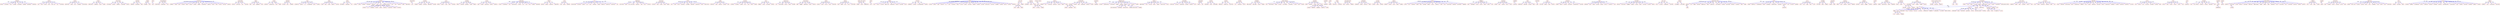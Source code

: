 strict digraph  {
	kashyapa	 [color=red,
		fontname=courier,
		shape=box];
	decree	 [color=red,
		fontname=courier,
		shape=box];
	kashyapa -> decree	 [color=blue,
		xlabel=0.04];
	retrospect	 [color=red,
		fontname=courier,
		shape=box];
	kashyapa -> retrospect	 [color=blue,
		xlabel=0.04];
	hari	 [color=red,
		fontname=courier,
		shape=box];
	kashyapa -> hari	 [color=blue,
		xlabel=0.04];
	yielded	 [color=red,
		fontname=courier,
		shape=box];
	kashyapa -> yielded	 [color=blue,
		xlabel=0.04];
	providence	 [color=red,
		fontname=courier,
		shape=box];
	kashyapa -> providence	 [color=blue,
		xlabel=0.04];
	ashamed	 [color=red,
		fontname=courier,
		shape=box];
	kashyapa -> ashamed	 [color=blue,
		xlabel=0.21];
	apologies	 [color=red,
		fontname=courier,
		shape=box];
	kashyapa -> apologies	 [color=blue,
		xlabel=0.04];
	accepting	 [color=red,
		fontname=courier,
		shape=box];
	kashyapa -> accepting	 [color=blue,
		xlabel=0.02];
	unborn	 [color=red,
		fontname=courier,
		shape=box];
	rays	 [color=red,
		fontname=courier,
		shape=box];
	unborn -> rays	 [color=blue,
		xlabel=0.18];
	show	 [color=red,
		fontname=courier,
		shape=box];
	unborn -> show	 [color=blue,
		xlabel=0.17];
	nature	 [color=red,
		fontname=courier,
		shape=box];
	unborn -> nature	 [color=blue,
		xlabel=0.22];
	moon	 [color=red,
		fontname=courier,
		shape=box];
	unborn -> moon	 [color=blue,
		xlabel=0.19];
	"moon rays"	 [color=red,
		fontname=courier,
		shape=box];
	unborn -> "moon rays"	 [color=blue,
		xlabel=0.15];
	yet	 [color=red,
		fontname=courier,
		shape=box];
	unborn -> yet	 [color=blue,
		xlabel=0.17];
	eclipsing	 [color=red,
		fontname=courier,
		shape=box];
	unborn -> eclipsing	 [color=blue,
		xlabel=0.16];
	liquor	 [color=red,
		fontname=courier,
		shape=box];
	quantities	 [color=red,
		fontname=courier,
		shape=box];
	liquor -> quantities	 [color=blue,
		xlabel=0.03];
	large	 [color=red,
		fontname=courier,
		shape=box];
	liquor -> large	 [color=blue,
		xlabel=0.02];
	also	 [color=red,
		fontname=courier,
		shape=box];
	liquor -> also	 [color=blue,
		xlabel=0.02];
	indulged	 [color=red,
		fontname=courier,
		shape=box];
	liquor -> indulged	 [color=blue,
		xlabel=0.17];
	intoxicating	 [color=red,
		fontname=courier,
		shape=box];
	liquor -> intoxicating	 [color=blue,
		xlabel=0.02];
	vishnu	 [color=red,
		fontname=courier,
		shape=box];
	subservient	 [color=red,
		fontname=courier,
		shape=box];
	vishnu -> subservient	 [color=blue,
		xlabel=0.03];
	lokapalas	 [color=red,
		fontname=courier,
		shape=box];
	vishnu -> lokapalas	 [color=blue,
		xlabel=0.04];
	shiva	 [color=red,
		fontname=courier,
		shape=box];
	vishnu -> shiva	 [color=blue,
		xlabel=0.04];
	except	 [color=red,
		fontname=courier,
		shape=box];
	vishnu -> except	 [color=blue,
		xlabel=0.2];
	"divine boar"	 [color=red,
		fontname=courier,
		shape=box];
	intriguing	 [color=red,
		fontname=courier,
		shape=box];
	"divine boar" -> intriguing	 [color=blue,
		xlabel=0.03];
	prowess	 [color=red,
		fontname=courier,
		shape=box];
	"divine boar" -> prowess	 [color=blue,
		xlabel=0.01];
	suddenly	 [color=red,
		fontname=courier,
		shape=box];
	"divine boar" -> suddenly	 [color=blue,
		xlabel=0.2];
	challenge	 [color=red,
		fontname=courier,
		shape=box];
	"divine boar" -> challenge	 [color=blue,
		xlabel=0.23];
	finally	 [color=red,
		fontname=courier,
		shape=box];
	"divine boar" -> finally	 [color=blue,
		xlabel=0.03];
	enthused	 [color=red,
		fontname=courier,
		shape=box];
	numbered	 [color=red,
		fontname=courier,
		shape=box];
	enthused -> numbered	 [color=blue,
		xlabel=0.01];
	confidence	 [color=red,
		fontname=courier,
		shape=box];
	enthused -> confidence	 [color=blue,
		xlabel=0.02];
	days	 [color=red,
		fontname=courier,
		shape=box];
	enthused -> days	 [color=blue,
		xlabel=0.11];
	brahma	 [color=red,
		fontname=courier,
		shape=box];
	dilemma	 [color=red,
		fontname=courier,
		shape=box];
	brahma -> dilemma	 [color=blue,
		xlabel=0.01];
	find	 [color=red,
		fontname=courier,
		shape=box];
	brahma -> find	 [color=blue,
		xlabel=0.07];
	help	 [color=red,
		fontname=courier,
		shape=box];
	get	 [color=red,
		fontname=courier,
		shape=box];
	help -> get	 [color=blue,
		xlabel=0.1];
	hiranyakashipu	 [color=red,
		fontname=courier,
		shape=box];
	aspirations	 [color=red,
		fontname=courier,
		shape=box];
	hiranyakashipu -> aspirations	 [color=blue,
		xlabel=0.22];
	enumerated	 [color=red,
		fontname=courier,
		shape=box];
	hiranyakashipu -> enumerated	 [color=blue,
		xlabel=0.04];
	list	 [color=red,
		fontname=courier,
		shape=box];
	hiranyakashipu -> list	 [color=blue,
		xlabel=0.03];
	austerity	 [color=red,
		fontname=courier,
		shape=box];
	remedial	 [color=red,
		fontname=courier,
		shape=box];
	austerity -> remedial	 [color=blue,
		xlabel=0.33];
	tough	 [color=red,
		fontname=courier,
		shape=box];
	austerity -> tough	 [color=blue,
		xlabel=0.14];
	plea	 [color=red,
		fontname=courier,
		shape=box];
	austerity -> plea	 [color=blue,
		xlabel=0.22];
	offered	 [color=red,
		fontname=courier,
		shape=box];
	austerity -> offered	 [color=blue,
		xlabel=0.14];
	award	 [color=red,
		fontname=courier,
		shape=box];
	austerity -> award	 [color=blue,
		xlabel=0.2];
	choice	 [color=red,
		fontname=courier,
		shape=box];
	austerity -> choice	 [color=blue,
		xlabel=0.34];
	creates	 [color=red,
		fontname=courier,
		shape=box];
	austerity -> creates	 [color=blue,
		xlabel=0.23];
	needed	 [color=red,
		fontname=courier,
		shape=box];
	austerity -> needed	 [color=blue,
		xlabel=0.33];
	countenance	 [color=red,
		fontname=courier,
		shape=box];
	austerity -> countenance	 [color=blue,
		xlabel=0.21];
	urgently	 [color=red,
		fontname=courier,
		shape=box];
	austerity -> urgently	 [color=blue,
		xlabel=0.31];
	havoc	 [color=red,
		fontname=courier,
		shape=box];
	austerity -> havoc	 [color=blue,
		xlabel=0.24];
	boon	 [color=red,
		fontname=courier,
		shape=box];
	austerity -> boon	 [color=blue,
		xlabel=0.35];
	action	 [color=red,
		fontname=courier,
		shape=box];
	austerity -> action	 [color=blue,
		xlabel=0.34];
	smiling	 [color=red,
		fontname=courier,
		shape=box];
	austerity -> smiling	 [color=blue,
		xlabel=0.21];
	response	 [color=red,
		fontname=courier,
		shape=box];
	austerity -> response	 [color=blue,
		xlabel=0.21];
	unwarranted	 [color=red,
		fontname=courier,
		shape=box];
	anxious	 [color=red,
		fontname=courier,
		shape=box];
	unwarranted -> anxious	 [color=blue,
		xlabel=0.02];
	suffering	 [color=red,
		fontname=courier,
		shape=box];
	unwarranted -> suffering	 [color=blue,
		xlabel=0.02];
	saw	 [color=red,
		fontname=courier,
		shape=box];
	unwarranted -> saw	 [color=blue,
		xlabel=0.14];
	rescuing	 [color=red,
		fontname=courier,
		shape=box];
	unwarranted -> rescuing	 [color=blue,
		xlabel=0.02];
	anger	 [color=red,
		fontname=courier,
		shape=box];
	feet	 [color=red,
		fontname=courier,
		shape=box];
	anger -> feet	 [color=blue,
		xlabel=0.17];
	come	 [color=red,
		fontname=courier,
		shape=box];
	anger -> come	 [color=blue,
		xlabel=0.01];
	appeased	 [color=red,
		fontname=courier,
		shape=box];
	anger -> appeased	 [color=blue,
		xlabel=0.03];
	lotus	 [color=red,
		fontname=courier,
		shape=box];
	anger -> lotus	 [color=blue,
		xlabel=0.02];
	sunset	 [color=red,
		fontname=courier,
		shape=box];
	patience	 [color=red,
		fontname=courier,
		shape=box];
	sunset -> patience	 [color=blue,
		xlabel=0.02];
	inauspicious	 [color=red,
		fontname=courier,
		shape=box];
	sunset -> inauspicious	 [color=blue,
		xlabel=0.02];
	hold	 [color=red,
		fontname=courier,
		shape=box];
	sunset -> hold	 [color=blue,
		xlabel=0.13];
	asked	 [color=red,
		fontname=courier,
		shape=box];
	sunset -> asked	 [color=blue,
		xlabel=0.01];
	obsessed	 [color=red,
		fontname=courier,
		shape=box];
	arising	 [color=red,
		fontname=courier,
		shape=box];
	obsessed -> arising	 [color=blue,
		xlabel=0.01];
	ever	 [color=red,
		fontname=courier,
		shape=box];
	obsessed -> ever	 [color=blue,
		xlabel=0.01];
	thoughts	 [color=red,
		fontname=courier,
		shape=box];
	obsessed -> thoughts	 [color=blue,
		xlabel=0.11];
	sway	 [color=red,
		fontname=courier,
		shape=box];
	prosperity	 [color=red,
		fontname=courier,
		shape=box];
	sway -> prosperity	 [color=blue,
		xlabel=0.02];
	gotten	 [color=red,
		fontname=courier,
		shape=box];
	sway -> gotten	 [color=blue,
		xlabel=0.02];
	ill	 [color=red,
		fontname=courier,
		shape=box];
	sway -> ill	 [color=blue,
		xlabel=0.02];
	disregarded	 [color=red,
		fontname=courier,
		shape=box];
	sway -> disregarded	 [color=blue,
		xlabel=0.03];
	years	 [color=red,
		fontname=courier,
		shape=box];
	sway -> years	 [color=blue,
		xlabel=0.14];
	ordains	 [color=red,
		fontname=courier,
		shape=box];
	sway -> ordains	 [color=blue,
		xlabel=0.02];
	deep	 [color=red,
		fontname=courier,
		shape=box];
	lived	 [color=red,
		fontname=courier,
		shape=box];
	deep -> lived	 [color=blue,
		xlabel=0.02];
	many	 [color=red,
		fontname=courier,
		shape=box];
	deep -> many	 [color=blue,
		xlabel=0.01];
	ocean	 [color=red,
		fontname=courier,
		shape=box];
	deep -> ocean	 [color=blue,
		xlabel=0.14];
	aquatic	 [color=red,
		fontname=courier,
		shape=box];
	deep -> aquatic	 [color=blue,
		xlabel=0.01];
	scaring	 [color=red,
		fontname=courier,
		shape=box];
	deep -> scaring	 [color=blue,
		xlabel=0.01];
	deity	 [color=red,
		fontname=courier,
		shape=box];
	disrespect	 [color=red,
		fontname=courier,
		shape=box];
	deity -> disrespect	 [color=blue,
		xlabel=0.18];
	indulging	 [color=red,
		fontname=courier,
		shape=box];
	deity -> indulging	 [color=blue,
		xlabel=0.16];
	act	 [color=red,
		fontname=courier,
		shape=box];
	deity -> act	 [color=blue,
		xlabel=0.22];
	animals	 [color=red,
		fontname=courier,
		shape=box];
	outdoor	 [color=red,
		fontname=courier,
		shape=box];
	animals -> outdoor	 [color=blue,
		xlabel=0.04];
	indoor	 [color=red,
		fontname=courier,
		shape=box];
	animals -> indoor	 [color=blue,
		xlabel=0.04];
	animate	 [color=red,
		fontname=courier,
		shape=box];
	animals -> animate	 [color=blue,
		xlabel=0.04];
	inanimate	 [color=red,
		fontname=courier,
		shape=box];
	animals -> inanimate	 [color=blue,
		xlabel=0.01];
	reptiles	 [color=red,
		fontname=courier,
		shape=box];
	animals -> reptiles	 [color=blue,
		xlabel=0.04];
	men	 [color=red,
		fontname=courier,
		shape=box];
	animals -> men	 [color=blue,
		xlabel=0.04];
	let	 [color=red,
		fontname=courier,
		shape=box];
	animals -> let	 [color=blue,
		xlabel=0.05];
	"inanimate objects"	 [color=red,
		fontname=courier,
		shape=box];
	animals -> "inanimate objects"	 [color=blue,
		xlabel=0.03];
	day	 [color=red,
		fontname=courier,
		shape=box];
	animals -> day	 [color=blue,
		xlabel=0.03];
	die	 [color=red,
		fontname=courier,
		shape=box];
	animals -> die	 [color=blue,
		xlabel=0.21];
	objects	 [color=red,
		fontname=courier,
		shape=box];
	animals -> objects	 [color=blue,
		xlabel=0.04];
	night	 [color=red,
		fontname=courier,
		shape=box];
	animals -> night	 [color=blue,
		xlabel=0.04];
	deplorable	 [color=red,
		fontname=courier,
		shape=box];
	animals -> deplorable	 [color=blue,
		xlabel=0.01];
	certain	 [color=red,
		fontname=courier,
		shape=box];
	let -> certain	 [color=blue,
		xlabel=0.03];
	go	 [color=red,
		fontname=courier,
		shape=box];
	let -> go	 [color=blue,
		xlabel=0.01];
	treatment	 [color=red,
		fontname=courier,
		shape=box];
	let -> treatment	 [color=blue,
		xlabel=0.03];
	punish	 [color=red,
		fontname=courier,
		shape=box];
	let -> punish	 [color=blue,
		xlabel=0.04];
	cannot	 [color=red,
		fontname=courier,
		shape=box];
	let -> cannot	 [color=blue,
		xlabel=0.04];
	severely	 [color=red,
		fontname=courier,
		shape=box];
	let -> severely	 [color=blue,
		xlabel=0.03];
	reciprocal	 [color=red,
		fontname=courier,
		shape=box];
	let -> reciprocal	 [color=blue,
		xlabel=0.02];
	amount	 [color=red,
		fontname=courier,
		shape=box];
	let -> amount	 [color=blue,
		xlabel=0.03];
	servants	 [color=red,
		fontname=courier,
		shape=box];
	let -> servants	 [color=blue,
		xlabel=0.02];
	"sham battle"	 [color=red,
		fontname=courier,
		shape=box];
	put	 [color=red,
		fontname=courier,
		shape=box];
	"sham battle" -> put	 [color=blue,
		xlabel=0.22];
	constant	 [color=red,
		fontname=courier,
		shape=box];
	longing	 [color=red,
		fontname=courier,
		shape=box];
	constant -> longing	 [color=blue,
		xlabel=0.02];
	glimpse	 [color=red,
		fontname=courier,
		shape=box];
	constant -> glimpse	 [color=blue,
		xlabel=0.03];
	thinking	 [color=red,
		fontname=courier,
		shape=box];
	constant -> thinking	 [color=blue,
		xlabel=0.02];
	dedicated	 [color=red,
		fontname=courier,
		shape=box];
	constant -> dedicated	 [color=blue,
		xlabel=0.16];
	aroused	 [color=red,
		fontname=courier,
		shape=box];
	constant -> aroused	 [color=blue,
		xlabel=0.03];
	grow	 [color=red,
		fontname=courier,
		shape=box];
	embryo	 [color=red,
		fontname=courier,
		shape=box];
	grow -> embryo	 [color=blue,
		xlabel=0.14];
	within	 [color=red,
		fontname=courier,
		shape=box];
	grow -> within	 [color=blue,
		xlabel=0.02];
	long	 [color=red,
		fontname=courier,
		shape=box];
	grow -> long	 [color=blue,
		xlabel=0.02];
	held	 [color=red,
		fontname=courier,
		shape=box];
	grow -> held	 [color=blue,
		xlabel=0.02];
	allowing	 [color=red,
		fontname=courier,
		shape=box];
	grow -> allowing	 [color=blue,
		xlabel=0.02];
	prahlada	 [color=red,
		fontname=courier,
		shape=box];
	family	 [color=red,
		fontname=courier,
		shape=box];
	prahlada -> family	 [color=blue,
		xlabel=0.25];
	consoled	 [color=red,
		fontname=courier,
		shape=box];
	prahlada -> consoled	 [color=blue,
		xlabel=0.05];
	grandson	 [color=red,
		fontname=courier,
		shape=box];
	prahlada -> grandson	 [color=blue,
		xlabel=0.05];
	light	 [color=red,
		fontname=courier,
		shape=box];
	prahlada -> light	 [color=blue,
		xlabel=0.08];
	beacon	 [color=red,
		fontname=courier,
		shape=box];
	prahlada -> beacon	 [color=blue,
		xlabel=0.05];
	vijaya	 [color=red,
		fontname=courier,
		shape=box];
	jaya	 [color=red,
		fontname=courier,
		shape=box];
	vijaya -> jaya	 [color=blue,
		xlabel=0.21];
	inside	 [color=red,
		fontname=courier,
		shape=box];
	vijaya -> inside	 [color=blue,
		xlabel=0.25];
	suspicious	 [color=red,
		fontname=courier,
		shape=box];
	vijaya -> suspicious	 [color=blue,
		xlabel=0.35];
	permit	 [color=red,
		fontname=courier,
		shape=box];
	vijaya -> permit	 [color=blue,
		xlabel=0.25];
	identity	 [color=red,
		fontname=courier,
		shape=box];
	vijaya -> identity	 [color=blue,
		xlabel=0.22];
	understand	 [color=red,
		fontname=courier,
		shape=box];
	driven	 [color=red,
		fontname=courier,
		shape=box];
	understand -> driven	 [color=blue,
		xlabel=0.09];
	unrighteous	 [color=red,
		fontname=courier,
		shape=box];
	understand -> unrighteous	 [color=blue,
		xlabel=0.04];
	may	 [color=red,
		fontname=courier,
		shape=box];
	understand -> may	 [color=blue,
		xlabel=0.04];
	implications	 [color=red,
		fontname=courier,
		shape=box];
	understand -> implications	 [color=blue,
		xlabel=0.09];
	shrewd	 [color=red,
		fontname=courier,
		shape=box];
	understand -> shrewd	 [color=blue,
		xlabel=0.08];
	two	 [color=red,
		fontname=courier,
		shape=box];
	understand -> two	 [color=blue,
		xlabel=0.04];
	lust	 [color=red,
		fontname=courier,
		shape=box];
	understand -> lust	 [color=blue,
		xlabel=0.04];
	born	 [color=red,
		fontname=courier,
		shape=box];
	understand -> born	 [color=blue,
		xlabel=0.09];
	enough	 [color=red,
		fontname=courier,
		shape=box];
	understand -> enough	 [color=blue,
		xlabel=0.03];
	dominated	 [color=red,
		fontname=courier,
		shape=box];
	understand -> dominated	 [color=blue,
		xlabel=0.3];
	"'\x93you'"	 [color=red,
		fontname=courier,
		shape=box];
	passive	 [color=red,
		fontname=courier,
		shape=box];
	"'\x93you'" -> passive	 [color=blue,
		xlabel=0.16];
	making	 [color=red,
		fontname=courier,
		shape=box];
	"'\x93you'" -> making	 [color=blue,
		xlabel=0.11];
	spectator	 [color=red,
		fontname=courier,
		shape=box];
	"'\x93you'" -> spectator	 [color=blue,
		xlabel=0.16];
	impossible	 [color=red,
		fontname=courier,
		shape=box];
	"'\x93you'" -> impossible	 [color=blue,
		xlabel=0.14];
	crush	 [color=red,
		fontname=courier,
		shape=box];
	rope	 [color=red,
		fontname=courier,
		shape=box];
	crush -> rope	 [color=blue,
		xlabel=0.01];
	given	 [color=red,
		fontname=courier,
		shape=box];
	crush -> given	 [color=blue,
		xlabel=0.13];
	decided	 [color=red,
		fontname=courier,
		shape=box];
	crush -> decided	 [color=blue,
		xlabel=0.01];
	sun	 [color=red,
		fontname=courier,
		shape=box];
	concentrated	 [color=red,
		fontname=courier,
		shape=box];
	sun -> concentrated	 [color=blue,
		xlabel=0.02];
	directed	 [color=red,
		fontname=courier,
		shape=box];
	sun -> directed	 [color=blue,
		xlabel=0.02];
	raised	 [color=red,
		fontname=courier,
		shape=box];
	sun -> raised	 [color=blue,
		xlabel=0.02];
	tip	 [color=red,
		fontname=courier,
		shape=box];
	sun -> tip	 [color=blue,
		xlabel=0.02];
	arms	 [color=red,
		fontname=courier,
		shape=box];
	sun -> arms	 [color=blue,
		xlabel=0.02];
	standing	 [color=red,
		fontname=courier,
		shape=box];
	sun -> standing	 [color=blue,
		xlabel=0.02];
	single	 [color=red,
		fontname=courier,
		shape=box];
	sun -> single	 [color=blue,
		xlabel=0.03];
	ambition	 [color=red,
		fontname=courier,
		shape=box];
	sun -> ambition	 [color=blue,
		xlabel=0.02];
	objective	 [color=red,
		fontname=courier,
		shape=box];
	sun -> objective	 [color=blue,
		xlabel=0.02];
	achieving	 [color=red,
		fontname=courier,
		shape=box];
	sun -> achieving	 [color=blue,
		xlabel=0.14];
	toe	 [color=red,
		fontname=courier,
		shape=box];
	sun -> toe	 [color=blue,
		xlabel=0.03];
	happenings	 [color=red,
		fontname=courier,
		shape=box];
	activities	 [color=red,
		fontname=courier,
		shape=box];
	happenings -> activities	 [color=blue,
		xlabel=0.03];
	good	 [color=red,
		fontname=courier,
		shape=box];
	happenings -> good	 [color=blue,
		xlabel=0.01];
	"evil activities"	 [color=red,
		fontname=courier,
		shape=box];
	happenings -> "evil activities"	 [color=blue,
		xlabel=0.02];
	possibly	 [color=red,
		fontname=courier,
		shape=box];
	happenings -> possibly	 [color=blue,
		xlabel=0.03];
	bad	 [color=red,
		fontname=courier,
		shape=box];
	happenings -> bad	 [color=blue,
		xlabel=0.02];
	part	 [color=red,
		fontname=courier,
		shape=box];
	happenings -> part	 [color=blue,
		xlabel=0.03];
	restrain	 [color=red,
		fontname=courier,
		shape=box];
	happenings -> restrain	 [color=blue,
		xlabel=0.16];
	atrocities	 [color=red,
		fontname=courier,
		shape=box];
	universe	 [color=red,
		fontname=courier,
		shape=box];
	atrocities -> universe	 [color=blue,
		xlabel=0.02];
	able	 [color=red,
		fontname=courier,
		shape=box];
	atrocities -> able	 [color=blue,
		xlabel=0.02];
	brake	 [color=red,
		fontname=courier,
		shape=box];
	atrocities -> brake	 [color=blue,
		xlabel=0.02];
	alone	 [color=red,
		fontname=courier,
		shape=box];
	atrocities -> alone	 [color=blue,
		xlabel=0.02];
	apply	 [color=red,
		fontname=courier,
		shape=box];
	atrocities -> apply	 [color=blue,
		xlabel=0.15];
	rudra	 [color=red,
		fontname=courier,
		shape=box];
	eye	 [color=red,
		fontname=courier,
		shape=box];
	rudra -> eye	 [color=blue,
		xlabel=0.03];
	name	 [color=red,
		fontname=courier,
		shape=box];
	rudra -> name	 [color=blue,
		xlabel=0.02];
	third	 [color=red,
		fontname=courier,
		shape=box];
	rudra -> third	 [color=blue,
		xlabel=0.01];
	character	 [color=red,
		fontname=courier,
		shape=box];
	rudra -> character	 [color=blue,
		xlabel=0.02];
	forehead	 [color=red,
		fontname=courier,
		shape=box];
	rudra -> forehead	 [color=blue,
		xlabel=0.02];
	believed	 [color=red,
		fontname=courier,
		shape=box];
	rudra -> believed	 [color=blue,
		xlabel=0.02];
	indicative	 [color=red,
		fontname=courier,
		shape=box];
	rudra -> indicative	 [color=blue,
		xlabel=0.02];
	known	 [color=red,
		fontname=courier,
		shape=box];
	rudra -> known	 [color=blue,
		xlabel=0.18];
	destructive	 [color=red,
		fontname=courier,
		shape=box];
	rudra -> destructive	 [color=blue,
		xlabel=0.03];
	sight	 [color=red,
		fontname=courier,
		shape=box];
	celestial	 [color=red,
		fontname=courier,
		shape=box];
	sight -> celestial	 [color=blue,
		xlabel=0.03];
	hide	 [color=red,
		fontname=courier,
		shape=box];
	sight -> hide	 [color=blue,
		xlabel=0.18];
	deities	 [color=red,
		fontname=courier,
		shape=box];
	sight -> deities	 [color=blue,
		xlabel=0.03];
	rushing	 [color=red,
		fontname=courier,
		shape=box];
	sight -> rushing	 [color=blue,
		xlabel=0.03];
	sent	 [color=red,
		fontname=courier,
		shape=box];
	sight -> sent	 [color=blue,
		xlabel=0.03];
	outcaste	 [color=red,
		fontname=courier,
		shape=box];
	untimely	 [color=red,
		fontname=courier,
		shape=box];
	outcaste -> untimely	 [color=blue,
		xlabel=0.03];
	accident	 [color=red,
		fontname=courier,
		shape=box];
	outcaste -> accident	 [color=blue,
		xlabel=0.03];
	caused	 [color=red,
		fontname=courier,
		shape=box];
	outcaste -> caused	 [color=blue,
		xlabel=0.02];
	next	 [color=red,
		fontname=courier,
		shape=box];
	outcaste -> next	 [color=blue,
		xlabel=0.01];
	race	 [color=red,
		fontname=courier,
		shape=box];
	outcaste -> race	 [color=blue,
		xlabel=0.18];
	fatal	 [color=red,
		fontname=courier,
		shape=box];
	outcaste -> fatal	 [color=blue,
		xlabel=0.03];
	feared	 [color=red,
		fontname=courier,
		shape=box];
	outcaste -> feared	 [color=blue,
		xlabel=0.06];
	sati	 [color=red,
		fontname=courier,
		shape=box];
	happens	 [color=red,
		fontname=courier,
		shape=box];
	sati -> happens	 [color=blue,
		xlabel=0.03];
	sister	 [color=red,
		fontname=courier,
		shape=box];
	sati -> sister	 [color=blue,
		xlabel=0.03];
	marriage	 [color=red,
		fontname=courier,
		shape=box];
	sati -> marriage	 [color=blue,
		xlabel=0.18];
	brother	 [color=red,
		fontname=courier,
		shape=box];
	sati -> brother	 [color=blue,
		xlabel=0.02];
	superiority	 [color=red,
		fontname=courier,
		shape=box];
	par	 [color=red,
		fontname=courier,
		shape=box];
	superiority -> par	 [color=blue,
		xlabel=0.03];
	exhilarated	 [color=red,
		fontname=courier,
		shape=box];
	superiority -> exhilarated	 [color=blue,
		xlabel=0.03];
	person	 [color=red,
		fontname=courier,
		shape=box];
	superiority -> person	 [color=blue,
		xlabel=0.04];
	sense	 [color=red,
		fontname=courier,
		shape=box];
	superiority -> sense	 [color=blue,
		xlabel=0.16];
	blinded	 [color=red,
		fontname=courier,
		shape=box];
	superiority -> blinded	 [color=blue,
		xlabel=0.03];
	solicitation	 [color=red,
		fontname=courier,
		shape=box];
	made	 [color=red,
		fontname=courier,
		shape=box];
	solicitation -> made	 [color=blue,
		xlabel=0.01];
	begged	 [color=red,
		fontname=courier,
		shape=box];
	solicitation -> begged	 [color=blue,
		xlabel=0.02];
	impatience	 [color=red,
		fontname=courier,
		shape=box];
	solicitation -> impatience	 [color=blue,
		xlabel=0.02];
	bless	 [color=red,
		fontname=courier,
		shape=box];
	solicitation -> bless	 [color=blue,
		xlabel=0.14];
	obvious	 [color=red,
		fontname=courier,
		shape=box];
	solicitation -> obvious	 [color=blue,
		xlabel=0.02];
	heard	 [color=red,
		fontname=courier,
		shape=box];
	prayers	 [color=red,
		fontname=courier,
		shape=box];
	heard -> prayers	 [color=blue,
		xlabel=0.04];
	could	 [color=red,
		fontname=courier,
		shape=box];
	heard -> could	 [color=blue,
		xlabel=0.02];
	source	 [color=red,
		fontname=courier,
		shape=box];
	heard -> source	 [color=blue,
		xlabel=0.03];
	voice	 [color=red,
		fontname=courier,
		shape=box];
	heard -> voice	 [color=blue,
		xlabel=0.19];
	discerned	 [color=red,
		fontname=courier,
		shape=box];
	heard -> discerned	 [color=blue,
		xlabel=0.05];
	daitya	 [color=red,
		fontname=courier,
		shape=box];
	king	 [color=red,
		fontname=courier,
		shape=box];
	daitya -> king	 [color=blue,
		xlabel=0.01];
	named	 [color=red,
		fontname=courier,
		shape=box];
	daitya -> named	 [color=blue,
		xlabel=0.01];
	work	 [color=red,
		fontname=courier,
		shape=box];
	daitya -> work	 [color=blue,
		xlabel=0.12];
	carry	 [color=red,
		fontname=courier,
		shape=box];
	daitya -> carry	 [color=blue,
		xlabel=0.02];
	confronted	 [color=red,
		fontname=courier,
		shape=box];
	daitya -> confronted	 [color=blue,
		xlabel=0.01];
	"sheer self control"	 [color=red,
		fontname=courier,
		shape=box];
	helped	 [color=red,
		fontname=courier,
		shape=box];
	"sheer self control" -> helped	 [color=blue,
		xlabel=0.22];
	lured	 [color=red,
		fontname=courier,
		shape=box];
	"sheer self control" -> lured	 [color=blue,
		xlabel=0.03];
	temptations	 [color=red,
		fontname=courier,
		shape=box];
	"sheer self control" -> temptations	 [color=blue,
		xlabel=0.03];
	sheer	 [color=red,
		fontname=courier,
		shape=box];
	self	 [color=red,
		fontname=courier,
		shape=box];
	sheer -> self	 [color=blue,
		xlabel=0.13];
	abode	 [color=red,
		fontname=courier,
		shape=box];
	term	 [color=red,
		fontname=courier,
		shape=box];
	abode -> term	 [color=blue,
		xlabel=0.05];
	return	 [color=red,
		fontname=courier,
		shape=box];
	abode -> return	 [color=blue,
		xlabel=0.04];
	carried	 [color=red,
		fontname=courier,
		shape=box];
	abode -> carried	 [color=blue,
		xlabel=0.05];
	"demon sons"	 [color=red,
		fontname=courier,
		shape=box];
	abode -> "demon sons"	 [color=blue,
		xlabel=0.02];
	background	 [color=red,
		fontname=courier,
		shape=box];
	abode -> background	 [color=blue,
		xlabel=0.04];
	period	 [color=red,
		fontname=courier,
		shape=box];
	abode -> period	 [color=blue,
		xlabel=0.05];
	provides	 [color=red,
		fontname=courier,
		shape=box];
	abode -> provides	 [color=blue,
		xlabel=0.07];
	birth	 [color=red,
		fontname=courier,
		shape=box];
	abode -> birth	 [color=blue,
		xlabel=0.21];
	fructify	 [color=red,
		fontname=courier,
		shape=box];
	somewhere	 [color=red,
		fontname=courier,
		shape=box];
	fructify -> somewhere	 [color=blue,
		xlabel=0.15];
	uttered	 [color=red,
		fontname=courier,
		shape=box];
	fructify -> uttered	 [color=blue,
		xlabel=0.02];
	correspondingly	 [color=red,
		fontname=courier,
		shape=box];
	fructify -> correspondingly	 [color=blue,
		xlabel=0.02];
	another	 [color=red,
		fontname=courier,
		shape=box];
	fructify -> another	 [color=blue,
		xlabel=0.01];
	sages	 [color=red,
		fontname=courier,
		shape=box];
	sincere	 [color=red,
		fontname=courier,
		shape=box];
	sages -> sincere	 [color=blue,
		xlabel=0.03];
	wonder	 [color=red,
		fontname=courier,
		shape=box];
	sages -> wonder	 [color=blue,
		xlabel=0.03];
	yoga	 [color=red,
		fontname=courier,
		shape=box];
	sages -> yoga	 [color=blue,
		xlabel=0.06];
	secured	 [color=red,
		fontname=courier,
		shape=box];
	sages -> secured	 [color=blue,
		xlabel=0.04];
	six	 [color=red,
		fontname=courier,
		shape=box];
	sages -> six	 [color=blue,
		xlabel=0.03];
	had	 [color=red,
		fontname=courier,
		shape=box];
	sages -> had	 [color=blue,
		xlabel=0.07];
	followers	 [color=red,
		fontname=courier,
		shape=box];
	sages -> followers	 [color=blue,
		xlabel=0.05];
	doors	 [color=red,
		fontname=courier,
		shape=box];
	sages -> doors	 [color=blue,
		xlabel=0.05];
	struck	 [color=red,
		fontname=courier,
		shape=box];
	sages -> struck	 [color=blue,
		xlabel=0.04];
	status	 [color=red,
		fontname=courier,
		shape=box];
	sages -> status	 [color=blue,
		xlabel=0.05];
	entrance	 [color=red,
		fontname=courier,
		shape=box];
	sages -> entrance	 [color=blue,
		xlabel=0.23];
	passed	 [color=red,
		fontname=courier,
		shape=box];
	sages -> passed	 [color=blue,
		xlabel=0.04];
	refused	 [color=red,
		fontname=courier,
		shape=box];
	sages -> refused	 [color=blue,
		xlabel=0.04];
	cursing	 [color=red,
		fontname=courier,
		shape=box];
	sages -> cursing	 [color=blue,
		xlabel=0.03];
	difficulty	 [color=red,
		fontname=courier,
		shape=box];
	sages -> difficulty	 [color=blue,
		xlabel=0.04];
	lustrous	 [color=red,
		fontname=courier,
		shape=box];
	sages -> lustrous	 [color=blue,
		xlabel=0.19];
	pleaded	 [color=red,
		fontname=courier,
		shape=box];
	sages -> pleaded	 [color=blue,
		xlabel=0.03];
	coveted	 [color=red,
		fontname=courier,
		shape=box];
	sages -> coveted	 [color=blue,
		xlabel=0.04];
	guilty	 [color=red,
		fontname=courier,
		shape=box];
	sages -> guilty	 [color=blue,
		xlabel=0.03];
	without	 [color=red,
		fontname=courier,
		shape=box];
	sages -> without	 [color=blue,
		xlabel=0.03];
	devotion	 [color=red,
		fontname=courier,
		shape=box];
	sages -> devotion	 [color=blue,
		xlabel=0.03];
	"see none"	 [color=red,
		fontname=courier,
		shape=box];
	"'\x93i'"	 [color=red,
		fontname=courier,
		shape=box];
	"see none" -> "'\x93i'"	 [color=blue,
		xlabel=0.24];
	ceased	 [color=red,
		fontname=courier,
		shape=box];
	"see none" -> ceased	 [color=blue,
		xlabel=0.2];
	none	 [color=red,
		fontname=courier,
		shape=box];
	"'\x93i'" -> none	 [color=blue,
		xlabel=0.2];
	equal	 [color=red,
		fontname=courier,
		shape=box];
	"'\x93i'" -> equal	 [color=blue,
		xlabel=0.15];
	fight	 [color=red,
		fontname=courier,
		shape=box];
	"'\x93i'" -> fight	 [color=blue,
		xlabel=0.18];
	oppress	 [color=red,
		fontname=courier,
		shape=box];
	unchecked	 [color=red,
		fontname=courier,
		shape=box];
	oppress -> unchecked	 [color=blue,
		xlabel=0.02];
	would	 [color=red,
		fontname=courier,
		shape=box];
	oppress -> would	 [color=blue,
		xlabel=0.01];
	three	 [color=red,
		fontname=courier,
		shape=box];
	oppress -> three	 [color=blue,
		xlabel=0.15];
	"illusory notion"	 [color=red,
		fontname=courier,
		shape=box];
	soon	 [color=red,
		fontname=courier,
		shape=box];
	"illusory notion" -> soon	 [color=blue,
		xlabel=0.16];
	shall	 [color=red,
		fontname=courier,
		shape=box];
	soon -> shall	 [color=blue,
		xlabel=0.02];
	illusory	 [color=red,
		fontname=courier,
		shape=box];
	soon -> illusory	 [color=blue,
		xlabel=0.01];
	dispel	 [color=red,
		fontname=courier,
		shape=box];
	soon -> dispel	 [color=blue,
		xlabel=0.02];
	hearts	 [color=red,
		fontname=courier,
		shape=box];
	sending	 [color=red,
		fontname=courier,
		shape=box];
	hearts -> sending	 [color=blue,
		xlabel=0.03];
	evil	 [color=red,
		fontname=courier,
		shape=box];
	hearts -> evil	 [color=blue,
		xlabel=0.04];
	offspring	 [color=red,
		fontname=courier,
		shape=box];
	hearts -> offspring	 [color=blue,
		xlabel=0.01];
	observed	 [color=red,
		fontname=courier,
		shape=box];
	hearts -> observed	 [color=blue,
		xlabel=0.03];
	shiver	 [color=red,
		fontname=courier,
		shape=box];
	hearts -> shiver	 [color=blue,
		xlabel=0.04];
	omens	 [color=red,
		fontname=courier,
		shape=box];
	hearts -> omens	 [color=blue,
		xlabel=0.04];
	round	 [color=red,
		fontname=courier,
		shape=box];
	hearts -> round	 [color=blue,
		xlabel=0.2];
	"'brother\x92s'"	 [color=red,
		fontname=courier,
		shape=box];
	relieved	 [color=red,
		fontname=courier,
		shape=box];
	"'brother\x92s'" -> relieved	 [color=blue,
		xlabel=0.18];
	rescued	 [color=red,
		fontname=courier,
		shape=box];
	"'brother\x92s'" -> rescued	 [color=blue,
		xlabel=0.03];
	back	 [color=red,
		fontname=courier,
		shape=box];
	"'brother\x92s'" -> back	 [color=blue,
		xlabel=0.01];
	depressed	 [color=red,
		fontname=courier,
		shape=box];
	"'brother\x92s'" -> depressed	 [color=blue,
		xlabel=0.02];
	feeling	 [color=red,
		fontname=courier,
		shape=box];
	"'brother\x92s'" -> feeling	 [color=blue,
		xlabel=0.02];
	killed	 [color=red,
		fontname=courier,
		shape=box];
	"'brother\x92s'" -> killed	 [color=blue,
		xlabel=0.04];
	senses	 [color=red,
		fontname=courier,
		shape=box];
	relieved -> senses	 [color=blue,
		xlabel=0.01];
	expressed	 [color=red,
		fontname=courier,
		shape=box];
	relieved -> expressed	 [color=blue,
		xlabel=0.01];
	fell	 [color=red,
		fontname=courier,
		shape=box];
	relieved -> fell	 [color=blue,
		xlabel=0.01];
	profusely	 [color=red,
		fontname=courier,
		shape=box];
	bleeding	 [color=red,
		fontname=courier,
		shape=box];
	profusely -> bleeding	 [color=blue,
		xlabel=0.08];
	"bhagavad gita"	 [color=red,
		fontname=courier,
		shape=box];
	krishna	 [color=red,
		fontname=courier,
		shape=box];
	"bhagavad gita" -> krishna	 [color=blue,
		xlabel=0.04];
	righteousness	 [color=red,
		fontname=courier,
		shape=box];
	"bhagavad gita" -> righteousness	 [color=blue,
		xlabel=0.05];
	incarnation	 [color=red,
		fontname=courier,
		shape=box];
	"bhagavad gita" -> incarnation	 [color=blue,
		xlabel=0.05];
	danger	 [color=red,
		fontname=courier,
		shape=box];
	"bhagavad gita" -> danger	 [color=blue,
		xlabel=0.22];
	becomes	 [color=red,
		fontname=courier,
		shape=box];
	"bhagavad gita" -> becomes	 [color=blue,
		xlabel=0.03];
	people	 [color=red,
		fontname=courier,
		shape=box];
	"bhagavad gita" -> people	 [color=blue,
		xlabel=0.03];
	due	 [color=red,
		fontname=courier,
		shape=box];
	"bhagavad gita" -> due	 [color=blue,
		xlabel=0.03];
	actions	 [color=red,
		fontname=courier,
		shape=box];
	"bhagavad gita" -> actions	 [color=blue,
		xlabel=0.04];
	wicked	 [color=red,
		fontname=courier,
		shape=box];
	"bhagavad gita" -> wicked	 [color=blue,
		xlabel=0.21];
	discriminations	 [color=red,
		fontname=courier,
		shape=box];
	people -> discriminations	 [color=blue,
		xlabel=0.17];
	attending	 [color=red,
		fontname=courier,
		shape=box];
	people -> attending	 [color=blue,
		xlabel=0.13];
	distinctions	 [color=red,
		fontname=courier,
		shape=box];
	people -> distinctions	 [color=blue,
		xlabel=0.14];
	"mundane distinctions"	 [color=red,
		fontname=courier,
		shape=box];
	people -> "mundane distinctions"	 [color=blue,
		xlabel=0.1];
	mundane	 [color=red,
		fontname=courier,
		shape=box];
	people -> mundane	 [color=blue,
		xlabel=0.15];
	"'\x93your'"	 [color=red,
		fontname=courier,
		shape=box];
	appointment	 [color=red,
		fontname=courier,
		shape=box];
	"'\x93your'" -> appointment	 [color=blue,
		xlabel=0.2];
	holy	 [color=red,
		fontname=courier,
		shape=box];
	"'\x93your'" -> holy	 [color=blue,
		xlabel=0.03];
	service	 [color=red,
		fontname=courier,
		shape=box];
	"'\x93your'" -> service	 [color=blue,
		xlabel=0.02];
	basis	 [color=red,
		fontname=courier,
		shape=box];
	"'\x93your'" -> basis	 [color=blue,
		xlabel=0.03];
	region	 [color=red,
		fontname=courier,
		shape=box];
	"'\x93your'" -> region	 [color=blue,
		xlabel=0.03];
	meritorious	 [color=red,
		fontname=courier,
		shape=box];
	"'\x93your'" -> meritorious	 [color=blue,
		xlabel=0.03];
	burst	 [color=red,
		fontname=courier,
		shape=box];
	"'\x93your'" -> burst	 [color=blue,
		xlabel=0.03];
	inevitable	 [color=red,
		fontname=courier,
		shape=box];
	realizing	 [color=red,
		fontname=courier,
		shape=box];
	inevitable -> realizing	 [color=blue,
		xlabel=0.06];
	solution	 [color=red,
		fontname=courier,
		shape=box];
	inevitable -> solution	 [color=blue,
		xlabel=0.2];
	postponing	 [color=red,
		fontname=courier,
		shape=box];
	inevitable -> postponing	 [color=blue,
		xlabel=0.05];
	problem	 [color=red,
		fontname=courier,
		shape=box];
	inevitable -> problem	 [color=blue,
		xlabel=0.06];
	hundred	 [color=red,
		fontname=courier,
		shape=box];
	inevitable -> hundred	 [color=blue,
		xlabel=0.05];
	forth	 [color=red,
		fontname=courier,
		shape=box];
	inevitable -> forth	 [color=blue,
		xlabel=0.05];
	sudarshana	 [color=red,
		fontname=courier,
		shape=box];
	chakra	 [color=red,
		fontname=courier,
		shape=box];
	sudarshana -> chakra	 [color=blue,
		xlabel=0.16];
	job	 [color=red,
		fontname=courier,
		shape=box];
	sudarshana -> job	 [color=blue,
		xlabel=0.09];
	console	 [color=red,
		fontname=courier,
		shape=box];
	explained	 [color=red,
		fontname=courier,
		shape=box];
	console -> explained	 [color=blue,
		xlabel=0.02];
	order	 [color=red,
		fontname=courier,
		shape=box];
	console -> order	 [color=blue,
		xlabel=0.02];
	philosophy	 [color=red,
		fontname=courier,
		shape=box];
	console -> philosophy	 [color=blue,
		xlabel=0.16];
	exposes	 [color=red,
		fontname=courier,
		shape=box];
	behaviour	 [color=red,
		fontname=courier,
		shape=box];
	exposes -> behaviour	 [color=blue,
		xlabel=0.02];
	immaturity	 [color=red,
		fontname=courier,
		shape=box];
	exposes -> immaturity	 [color=blue,
		xlabel=0.13];
	spiritual	 [color=red,
		fontname=courier,
		shape=box];
	exposes -> spiritual	 [color=blue,
		xlabel=0.01];
	brought	 [color=red,
		fontname=courier,
		shape=box];
	far	 [color=red,
		fontname=courier,
		shape=box];
	brought -> far	 [color=blue,
		xlabel=0.08];
	tenacious	 [color=red,
		fontname=courier,
		shape=box];
	brought -> tenacious	 [color=blue,
		xlabel=0.01];
	effort	 [color=red,
		fontname=courier,
		shape=box];
	brought -> effort	 [color=blue,
		xlabel=0.01];
	shukadeva	 [color=red,
		fontname=courier,
		shape=box];
	"deep waters"	 [color=red,
		fontname=courier,
		shape=box];
	shukadeva -> "deep waters"	 [color=blue,
		xlabel=0.11];
	described	 [color=red,
		fontname=courier,
		shape=box];
	shukadeva -> described	 [color=blue,
		xlabel=0.19];
	rescue	 [color=red,
		fontname=courier,
		shape=box];
	shukadeva -> rescue	 [color=blue,
		xlabel=0.22];
	deluge	 [color=red,
		fontname=courier,
		shape=box];
	shukadeva -> deluge	 [color=blue,
		xlabel=0.19];
	"subtle meaning"	 [color=red,
		fontname=courier,
		shape=box];
	fool	 [color=red,
		fontname=courier,
		shape=box];
	"subtle meaning" -> fool	 [color=blue,
		xlabel=0.2];
	battlefield	 [color=red,
		fontname=courier,
		shape=box];
	"subtle meaning" -> battlefield	 [color=blue,
		xlabel=0.04];
	laden	 [color=red,
		fontname=courier,
		shape=box];
	"subtle meaning" -> laden	 [color=blue,
		xlabel=0.05];
	sarcasm	 [color=red,
		fontname=courier,
		shape=box];
	"subtle meaning" -> sarcasm	 [color=blue,
		xlabel=0.03];
	surrounded	 [color=red,
		fontname=courier,
		shape=box];
	"subtle meaning" -> surrounded	 [color=blue,
		xlabel=0.22];
	"'varuna\x92s'"	 [color=red,
		fontname=courier,
		shape=box];
	"subtle meaning" -> "'varuna\x92s'"	 [color=blue,
		xlabel=0.04];
	words	 [color=red,
		fontname=courier,
		shape=box];
	"subtle meaning" -> words	 [color=blue,
		xlabel=0.04];
	catch	 [color=red,
		fontname=courier,
		shape=box];
	"subtle meaning" -> catch	 [color=blue,
		xlabel=0.04];
	ground	 [color=red,
		fontname=courier,
		shape=box];
	"subtle meaning" -> ground	 [color=blue,
		xlabel=0.05];
	engulfed	 [color=red,
		fontname=courier,
		shape=box];
	delay	 [color=red,
		fontname=courier,
		shape=box];
	engulfed -> delay	 [color=blue,
		xlabel=0.02];
	disaster	 [color=red,
		fontname=courier,
		shape=box];
	engulfed -> disaster	 [color=blue,
		xlabel=0.02];
	tried	 [color=red,
		fontname=courier,
		shape=box];
	engulfed -> tried	 [color=blue,
		xlabel=0.02];
	fear	 [color=red,
		fontname=courier,
		shape=box];
	engulfed -> fear	 [color=blue,
		xlabel=0.02];
	occur	 [color=red,
		fontname=courier,
		shape=box];
	engulfed -> occur	 [color=blue,
		xlabel=0.15];
	progeny	 [color=red,
		fontname=courier,
		shape=box];
	fear -> progeny	 [color=blue,
		xlabel=0.15];
	tempered	 [color=red,
		fontname=courier,
		shape=box];
	fear -> tempered	 [color=blue,
		xlabel=0.02];
	vengeance	 [color=red,
		fontname=courier,
		shape=box];
	fear -> vengeance	 [color=blue,
		xlabel=0.03];
	mentally	 [color=red,
		fontname=courier,
		shape=box];
	fear -> mentally	 [color=blue,
		xlabel=0.02];
	shook	 [color=red,
		fontname=courier,
		shape=box];
	fear -> shook	 [color=blue,
		xlabel=0.03];
	pishacha	 [color=red,
		fontname=courier,
		shape=box];
	despised	 [color=red,
		fontname=courier,
		shape=box];
	pishacha -> despised	 [color=blue,
		xlabel=0.12];
	pride	 [color=red,
		fontname=courier,
		shape=box];
	humble	 [color=red,
		fontname=courier,
		shape=box];
	pride -> humble	 [color=blue,
		xlabel=0.11];
	shuka	 [color=red,
		fontname=courier,
		shape=box];
	discourse	 [color=red,
		fontname=courier,
		shape=box];
	shuka -> discourse	 [color=blue,
		xlabel=0.21];
	listening	 [color=red,
		fontname=courier,
		shape=box];
	shuka -> listening	 [color=blue,
		xlabel=0.02];
	"anticipate harm"	 [color=red,
		fontname=courier,
		shape=box];
	even	 [color=red,
		fontname=courier,
		shape=box];
	"anticipate harm" -> even	 [color=blue,
		xlabel=0.18];
	quarter	 [color=red,
		fontname=courier,
		shape=box];
	"anticipate harm" -> quarter	 [color=blue,
		xlabel=0.23];
	enemies	 [color=red,
		fontname=courier,
		shape=box];
	"anticipate harm" -> enemies	 [color=blue,
		xlabel=0.04];
	withdrawal	 [color=red,
		fontname=courier,
		shape=box];
	requested	 [color=red,
		fontname=courier,
		shape=box];
	withdrawal -> requested	 [color=blue,
		xlabel=0.02];
	reduce	 [color=red,
		fontname=courier,
		shape=box];
	withdrawal -> reduce	 [color=blue,
		xlabel=0.15];
	severity	 [color=red,
		fontname=courier,
		shape=box];
	withdrawal -> severity	 [color=blue,
		xlabel=0.02];
	least	 [color=red,
		fontname=courier,
		shape=box];
	withdrawal -> least	 [color=blue,
		xlabel=0.01];
	invited	 [color=red,
		fontname=courier,
		shape=box];
	trouble	 [color=red,
		fontname=courier,
		shape=box];
	invited -> trouble	 [color=blue,
		xlabel=0.19];
	canes	 [color=red,
		fontname=courier,
		shape=box];
	invited -> canes	 [color=blue,
		xlabel=0.03];
	lashing	 [color=red,
		fontname=courier,
		shape=box];
	invited -> lashing	 [color=blue,
		xlabel=0.03];
	ghosts	 [color=red,
		fontname=courier,
		shape=box];
	smeared	 [color=red,
		fontname=courier,
		shape=box];
	ghosts -> smeared	 [color=blue,
		xlabel=0.02];
	funeral	 [color=red,
		fontname=courier,
		shape=box];
	ghosts -> funeral	 [color=blue,
		xlabel=0.01];
	pyres	 [color=red,
		fontname=courier,
		shape=box];
	ghosts -> pyres	 [color=blue,
		xlabel=0.01];
	ashes	 [color=red,
		fontname=courier,
		shape=box];
	ghosts -> ashes	 [color=blue,
		xlabel=0.01];
	company	 [color=red,
		fontname=courier,
		shape=box];
	ghosts -> company	 [color=blue,
		xlabel=0.12];
	munis	 [color=red,
		fontname=courier,
		shape=box];
	suffer	 [color=red,
		fontname=courier,
		shape=box];
	munis -> suffer	 [color=blue,
		xlabel=0.05];
	felt	 [color=red,
		fontname=courier,
		shape=box];
	munis -> felt	 [color=blue,
		xlabel=0.05];
	answered	 [color=red,
		fontname=courier,
		shape=box];
	munis -> answered	 [color=blue,
		xlabel=0.01];
	fated	 [color=red,
		fontname=courier,
		shape=box];
	munis -> fated	 [color=blue,
		xlabel=0.06];
	bear	 [color=red,
		fontname=courier,
		shape=box];
	munis -> bear	 [color=blue,
		xlabel=0.05];
	awarded	 [color=red,
		fontname=courier,
		shape=box];
	munis -> awarded	 [color=blue,
		xlabel=0.05];
	behest	 [color=red,
		fontname=courier,
		shape=box];
	munis -> behest	 [color=blue,
		xlabel=0.05];
	wrong	 [color=red,
		fontname=courier,
		shape=box];
	munis -> wrong	 [color=blue,
		xlabel=0.04];
	"'\x93since'"	 [color=red,
		fontname=courier,
		shape=box];
	munis -> "'\x93since'"	 [color=blue,
		xlabel=0.05];
	hand	 [color=red,
		fontname=courier,
		shape=box];
	munis -> hand	 [color=blue,
		xlabel=0.04];
	were	 [color=red,
		fontname=courier,
		shape=box];
	munis -> were	 [color=blue,
		xlabel=0.05];
	everything	 [color=red,
		fontname=courier,
		shape=box];
	munis -> everything	 [color=blue,
		xlabel=0.05];
	prepared	 [color=red,
		fontname=courier,
		shape=box];
	munis -> prepared	 [color=blue,
		xlabel=0.05];
	punishment	 [color=red,
		fontname=courier,
		shape=box];
	munis -> punishment	 [color=blue,
		xlabel=0.23];
	happened	 [color=red,
		fontname=courier,
		shape=box];
	munis -> happened	 [color=blue,
		xlabel=0.06];
	"'\x93beget'"	 [color=red,
		fontname=courier,
		shape=box];
	manu	 [color=red,
		fontname=courier,
		shape=box];
	"'\x93beget'" -> manu	 [color=blue,
		xlabel=0.03];
	submerged	 [color=red,
		fontname=courier,
		shape=box];
	"'\x93beget'" -> submerged	 [color=blue,
		xlabel=0.18];
	future	 [color=red,
		fontname=courier,
		shape=box];
	"'\x93beget'" -> future	 [color=blue,
		xlabel=0.01];
	worthy	 [color=red,
		fontname=courier,
		shape=box];
	"'\x93beget'" -> worthy	 [color=blue,
		xlabel=0.02];
	sheet	 [color=red,
		fontname=courier,
		shape=box];
	"'\x93beget'" -> sheet	 [color=blue,
		xlabel=0.03];
	orders	 [color=red,
		fontname=courier,
		shape=box];
	"'\x93beget'" -> orders	 [color=blue,
		xlabel=0.03];
	vast	 [color=red,
		fontname=courier,
		shape=box];
	"'\x93beget'" -> vast	 [color=blue,
		xlabel=0.03];
	threshold	 [color=red,
		fontname=courier,
		shape=box];
	wished	 [color=red,
		fontname=courier,
		shape=box];
	threshold -> wished	 [color=blue,
		xlabel=0.04];
	door	 [color=red,
		fontname=courier,
		shape=box];
	threshold -> door	 [color=blue,
		xlabel=0.22];
	seventh	 [color=red,
		fontname=courier,
		shape=box];
	threshold -> seventh	 [color=blue,
		xlabel=0.04];
	entry	 [color=red,
		fontname=courier,
		shape=box];
	threshold -> entry	 [color=blue,
		xlabel=0.04];
	final	 [color=red,
		fontname=courier,
		shape=box];
	threshold -> final	 [color=blue,
		xlabel=0.03];
	commands	 [color=red,
		fontname=courier,
		shape=box];
	reverence	 [color=red,
		fontname=courier,
		shape=box];
	commands -> reverence	 [color=blue,
		xlabel=0.17];
	dusk	 [color=red,
		fontname=courier,
		shape=box];
	meditation	 [color=red,
		fontname=courier,
		shape=box];
	dusk -> meditation	 [color=blue,
		xlabel=0.03];
	absorbed	 [color=red,
		fontname=courier,
		shape=box];
	dusk -> absorbed	 [color=blue,
		xlabel=0.03];
	worship	 [color=red,
		fontname=courier,
		shape=box];
	dusk -> worship	 [color=blue,
		xlabel=0.19];
	daily	 [color=red,
		fontname=courier,
		shape=box];
	dusk -> daily	 [color=blue,
		xlabel=0.02];
	indraloka	 [color=red,
		fontname=courier,
		shape=box];
	came	 [color=red,
		fontname=courier,
		shape=box];
	indraloka -> came	 [color=blue,
		xlabel=0.1];
	went	 [color=red,
		fontname=courier,
		shape=box];
	carrying	 [color=red,
		fontname=courier,
		shape=box];
	went -> carrying	 [color=blue,
		xlabel=0.2];
	heaven	 [color=red,
		fontname=courier,
		shape=box];
	went -> heaven	 [color=blue,
		xlabel=0.14];
	mace	 [color=red,
		fontname=courier,
		shape=box];
	went -> mace	 [color=blue,
		xlabel=0.21];
	portals	 [color=red,
		fontname=courier,
		shape=box];
	went -> portals	 [color=blue,
		xlabel=0.23];
	situation	 [color=red,
		fontname=courier,
		shape=box];
	calmed	 [color=red,
		fontname=courier,
		shape=box];
	situation -> calmed	 [color=blue,
		xlabel=0.06];
	desire	 [color=red,
		fontname=courier,
		shape=box];
	situation -> desire	 [color=blue,
		xlabel=0.06];
	excused	 [color=red,
		fontname=courier,
		shape=box];
	situation -> excused	 [color=blue,
		xlabel=0.07];
	satisfied	 [color=red,
		fontname=courier,
		shape=box];
	situation -> satisfied	 [color=blue,
		xlabel=0.26];
	transgression	 [color=red,
		fontname=courier,
		shape=box];
	situation -> transgression	 [color=blue,
		xlabel=0.12];
	insisted	 [color=red,
		fontname=courier,
		shape=box];
	situation -> insisted	 [color=blue,
		xlabel=0.06];
	boar	 [color=red,
		fontname=courier,
		shape=box];
	emerging	 [color=red,
		fontname=courier,
		shape=box];
	boar -> emerging	 [color=blue,
		xlabel=0.03];
	grew	 [color=red,
		fontname=courier,
		shape=box];
	boar -> grew	 [color=blue,
		xlabel=0.06];
	thumb	 [color=red,
		fontname=courier,
		shape=box];
	boar -> thumb	 [color=blue,
		xlabel=0.04];
	noticed	 [color=red,
		fontname=courier,
		shape=box];
	boar -> noticed	 [color=blue,
		xlabel=0.06];
	musing	 [color=red,
		fontname=courier,
		shape=box];
	boar -> musing	 [color=blue,
		xlabel=0.06];
	nostril	 [color=red,
		fontname=courier,
		shape=box];
	boar -> nostril	 [color=blue,
		xlabel=0.04];
	instantly	 [color=red,
		fontname=courier,
		shape=box];
	boar -> instantly	 [color=blue,
		xlabel=0.04];
	size	 [color=red,
		fontname=courier,
		shape=box];
	boar -> size	 [color=blue,
		xlabel=0.21];
	"'shiva\x92s'"	 [color=red,
		fontname=courier,
		shape=box];
	desires	 [color=red,
		fontname=courier,
		shape=box];
	"'shiva\x92s'" -> desires	 [color=blue,
		xlabel=0.19];
	divinities	 [color=red,
		fontname=courier,
		shape=box];
	"'shiva\x92s'" -> divinities	 [color=blue,
		xlabel=0.03];
	engaged	 [color=red,
		fontname=courier,
		shape=box];
	"'shiva\x92s'" -> engaged	 [color=blue,
		xlabel=0.03];
	regions	 [color=red,
		fontname=courier,
		shape=box];
	"'shiva\x92s'" -> regions	 [color=blue,
		xlabel=0.03];
	praise	 [color=red,
		fontname=courier,
		shape=box];
	"'shiva\x92s'" -> praise	 [color=blue,
		xlabel=0.04];
	hymns	 [color=red,
		fontname=courier,
		shape=box];
	"'shiva\x92s'" -> hymns	 [color=blue,
		xlabel=0.03];
	reciting	 [color=red,
		fontname=courier,
		shape=box];
	"'shiva\x92s'" -> reciting	 [color=blue,
		xlabel=0.04];
	succumb	 [color=red,
		fontname=courier,
		shape=box];
	"'shiva\x92s'" -> succumb	 [color=blue,
		xlabel=0.03];
	advise	 [color=red,
		fontname=courier,
		shape=box];
	"'shiva\x92s'" -> advise	 [color=blue,
		xlabel=0.04];
	"twin sons"	 [color=red,
		fontname=courier,
		shape=box];
	evils	 [color=red,
		fontname=courier,
		shape=box];
	"twin sons" -> evils	 [color=blue,
		xlabel=0.02];
	virtuous	 [color=red,
		fontname=courier,
		shape=box];
	"twin sons" -> virtuous	 [color=blue,
		xlabel=0.19];
	compensate	 [color=red,
		fontname=courier,
		shape=box];
	"twin sons" -> compensate	 [color=blue,
		xlabel=0.02];
	"'diti\x92s'"	 [color=red,
		fontname=courier,
		shape=box];
	"twin sons" -> "'diti\x92s'"	 [color=blue,
		xlabel=0.03];
	conduct	 [color=red,
		fontname=courier,
		shape=box];
	outrageous	 [color=red,
		fontname=courier,
		shape=box];
	conduct -> outrageous	 [color=blue,
		xlabel=0.02];
	infuriated	 [color=red,
		fontname=courier,
		shape=box];
	conduct -> infuriated	 [color=blue,
		xlabel=0.14];
	"appropriate time"	 [color=red,
		fontname=courier,
		shape=box];
	penance	 [color=red,
		fontname=courier,
		shape=box];
	"appropriate time" -> penance	 [color=blue,
		xlabel=0.23];
	fire	 [color=red,
		fontname=courier,
		shape=box];
	"appropriate time" -> fire	 [color=blue,
		xlabel=0.01];
	began	 [color=red,
		fontname=courier,
		shape=box];
	"appropriate time" -> began	 [color=blue,
		xlabel=0.03];
	emitted	 [color=red,
		fontname=courier,
		shape=box];
	"appropriate time" -> emitted	 [color=blue,
		xlabel=0.01];
	appearance	 [color=red,
		fontname=courier,
		shape=box];
	"appropriate time" -> appearance	 [color=blue,
		xlabel=0.05];
	dead	 [color=red,
		fontname=courier,
		shape=box];
	"appropriate time" -> dead	 [color=blue,
		xlabel=0.04];
	vigorously	 [color=red,
		fontname=courier,
		shape=box];
	"appropriate time" -> vigorously	 [color=blue,
		xlabel=0.01];
	instrumental	 [color=red,
		fontname=courier,
		shape=box];
	"appropriate time" -> instrumental	 [color=blue,
		xlabel=0.19];
	promise	 [color=red,
		fontname=courier,
		shape=box];
	"appropriate time" -> promise	 [color=blue,
		xlabel=0.04];
	performed	 [color=red,
		fontname=courier,
		shape=box];
	"appropriate time" -> performed	 [color=blue,
		xlabel=0.03];
	believe	 [color=red,
		fontname=courier,
		shape=box];
	"appropriate time" -> believe	 [color=blue,
		xlabel=0.03];
	religious	 [color=red,
		fontname=courier,
		shape=box];
	"appropriate time" -> religious	 [color=blue,
		xlabel=0.01];
	make	 [color=red,
		fontname=courier,
		shape=box];
	"appropriate time" -> make	 [color=blue,
		xlabel=0.02];
	happy	 [color=red,
		fontname=courier,
		shape=box];
	"appropriate time" -> happy	 [color=blue,
		xlabel=0.04];
	head	 [color=red,
		fontname=courier,
		shape=box];
	penance -> head	 [color=blue,
		xlabel=0.01];
	gods	 [color=red,
		fontname=courier,
		shape=box];
	looked	 [color=red,
		fontname=courier,
		shape=box];
	gods -> looked	 [color=blue,
		xlabel=0.05];
	gleefully	 [color=red,
		fontname=courier,
		shape=box];
	gods -> gleefully	 [color=blue,
		xlabel=0.04];
	consequences	 [color=red,
		fontname=courier,
		shape=box];
	gods -> consequences	 [color=blue,
		xlabel=0.02];
	gloom	 [color=red,
		fontname=courier,
		shape=box];
	gods -> gloom	 [color=blue,
		xlabel=0.16];
	spreading	 [color=red,
		fontname=courier,
		shape=box];
	gods -> spreading	 [color=blue,
		xlabel=0.02];
	establishing	 [color=red,
		fontname=courier,
		shape=box];
	gods -> establishing	 [color=blue,
		xlabel=0.03];
	supremacy	 [color=red,
		fontname=courier,
		shape=box];
	gods -> supremacy	 [color=blue,
		xlabel=0.05];
	forward	 [color=red,
		fontname=courier,
		shape=box];
	gods -> forward	 [color=blue,
		xlabel=0.03];
	end	 [color=red,
		fontname=courier,
		shape=box];
	gods -> end	 [color=blue,
		xlabel=0.19];
	worried	 [color=red,
		fontname=courier,
		shape=box];
	gods -> worried	 [color=blue,
		xlabel=0.02];
	orphaned	 [color=red,
		fontname=courier,
		shape=box];
	gods -> orphaned	 [color=blue,
		xlabel=0.04];
	encounter	 [color=red,
		fontname=courier,
		shape=box];
	forward -> encounter	 [color=blue,
		xlabel=0.12];
	sorry	 [color=red,
		fontname=courier,
		shape=box];
	wife	 [color=red,
		fontname=courier,
		shape=box];
	sorry -> wife	 [color=blue,
		xlabel=0.01];
	did	 [color=red,
		fontname=courier,
		shape=box];
	sorry -> did	 [color=blue,
		xlabel=0.12];
	keep	 [color=red,
		fontname=courier,
		shape=box];
	sorry -> keep	 [color=blue,
		xlabel=0.01];
	dark	 [color=red,
		fontname=courier,
		shape=box];
	sorry -> dark	 [color=blue,
		xlabel=0.01];
	truth	 [color=red,
		fontname=courier,
		shape=box];
	sorry -> truth	 [color=blue,
		xlabel=0.01];
	throbbed	 [color=red,
		fontname=courier,
		shape=box];
	fulfilled	 [color=red,
		fontname=courier,
		shape=box];
	throbbed -> fulfilled	 [color=blue,
		xlabel=0.03];
	heart	 [color=red,
		fontname=courier,
		shape=box];
	throbbed -> heart	 [color=blue,
		xlabel=0.15];
	happily	 [color=red,
		fontname=courier,
		shape=box];
	throbbed -> happily	 [color=blue,
		xlabel=0.02];
	vaikuntha	 [color=red,
		fontname=courier,
		shape=box];
	guards	 [color=red,
		fontname=courier,
		shape=box];
	vaikuntha -> guards	 [color=blue,
		xlabel=0.02];
	gate	 [color=red,
		fontname=courier,
		shape=box];
	vaikuntha -> gate	 [color=blue,
		xlabel=0.13];
	insanity	 [color=red,
		fontname=courier,
		shape=box];
	badly	 [color=red,
		fontname=courier,
		shape=box];
	insanity -> badly	 [color=blue,
		xlabel=0.03];
	kind	 [color=red,
		fontname=courier,
		shape=box];
	insanity -> kind	 [color=blue,
		xlabel=0.19];
	towards	 [color=red,
		fontname=courier,
		shape=box];
	insanity -> towards	 [color=blue,
		xlabel=0.03];
	saints	 [color=red,
		fontname=courier,
		shape=box];
	insanity -> saints	 [color=blue,
		xlabel=0.04];
	behaved	 [color=red,
		fontname=courier,
		shape=box];
	insanity -> behaved	 [color=blue,
		xlabel=0.04];
	mandara	 [color=red,
		fontname=courier,
		shape=box];
	mountain	 [color=red,
		fontname=courier,
		shape=box];
	mandara -> mountain	 [color=blue,
		xlabel=0.18];
	severe	 [color=red,
		fontname=courier,
		shape=box];
	mandara -> severe	 [color=blue,
		xlabel=0.02];
	engage	 [color=red,
		fontname=courier,
		shape=box];
	mandara -> engage	 [color=blue,
		xlabel=0.03];
	creation	 [color=red,
		fontname=courier,
		shape=box];
	mandara -> creation	 [color=blue,
		xlabel=0.03];
	relief	 [color=red,
		fontname=courier,
		shape=box];
	expected	 [color=red,
		fontname=courier,
		shape=box];
	relief -> expected	 [color=blue,
		xlabel=0.07];
	element	 [color=red,
		fontname=courier,
		shape=box];
	highly	 [color=red,
		fontname=courier,
		shape=box];
	element -> highly	 [color=blue,
		xlabel=0.14];
	equilibrium	 [color=red,
		fontname=courier,
		shape=box];
	element -> equilibrium	 [color=blue,
		xlabel=0.18];
	upset	 [color=red,
		fontname=courier,
		shape=box];
	element -> upset	 [color=blue,
		xlabel=0.16];
	agitated	 [color=red,
		fontname=courier,
		shape=box];
	element -> agitated	 [color=blue,
		xlabel=0.14];
	unworthy	 [color=red,
		fontname=courier,
		shape=box];
	honour	 [color=red,
		fontname=courier,
		shape=box];
	unworthy -> honour	 [color=blue,
		xlabel=0.01];
	seem	 [color=red,
		fontname=courier,
		shape=box];
	unworthy -> seem	 [color=blue,
		xlabel=0.14];
	us	 [color=red,
		fontname=courier,
		shape=box];
	unworthy -> us	 [color=blue,
		xlabel=0.02];
	span	 [color=red,
		fontname=courier,
		shape=box];
	inevitably	 [color=red,
		fontname=courier,
		shape=box];
	span -> inevitably	 [color=blue,
		xlabel=0.02];
	short	 [color=red,
		fontname=courier,
		shape=box];
	span -> short	 [color=blue,
		xlabel=0.02];
	though	 [color=red,
		fontname=courier,
		shape=box];
	span -> though	 [color=blue,
		xlabel=0.17];
	redeem	 [color=red,
		fontname=courier,
		shape=box];
	span -> redeem	 [color=blue,
		xlabel=0.02];
	hatred	 [color=red,
		fontname=courier,
		shape=box];
	span -> hatred	 [color=blue,
		xlabel=0.02];
	realized	 [color=red,
		fontname=courier,
		shape=box];
	inevitably -> realized	 [color=blue,
		xlabel=0.12];
	follows	 [color=red,
		fontname=courier,
		shape=box];
	inevitably -> follows	 [color=blue,
		xlabel=0.15];
	shocked	 [color=red,
		fontname=courier,
		shape=box];
	inevitably -> shocked	 [color=blue,
		xlabel=0.15];
	"struck universal terror"	 [color=red,
		fontname=courier,
		shape=box];
	assumed	 [color=red,
		fontname=courier,
		shape=box];
	"struck universal terror" -> assumed	 [color=blue,
		xlabel=0.03];
	physique	 [color=red,
		fontname=courier,
		shape=box];
	"struck universal terror" -> physique	 [color=blue,
		xlabel=0.03];
	gigantic	 [color=red,
		fontname=courier,
		shape=box];
	"struck universal terror" -> gigantic	 [color=blue,
		xlabel=0.23];
	dived	 [color=red,
		fontname=courier,
		shape=box];
	big	 [color=red,
		fontname=courier,
		shape=box];
	dived -> big	 [color=blue,
		xlabel=0.1];
	tusk	 [color=red,
		fontname=courier,
		shape=box];
	dived -> tusk	 [color=blue,
		xlabel=0.19];
	hiranyaksha	 [color=red,
		fontname=courier,
		shape=box];
	father	 [color=red,
		fontname=courier,
		shape=box];
	hiranyaksha -> father	 [color=blue,
		xlabel=0.01];
	fond	 [color=red,
		fontname=courier,
		shape=box];
	hiranyaksha -> fond	 [color=blue,
		xlabel=0.02];
	elder	 [color=red,
		fontname=courier,
		shape=box];
	hiranyaksha -> elder	 [color=blue,
		xlabel=0.03];
	strived	 [color=red,
		fontname=courier,
		shape=box];
	hiranyaksha -> strived	 [color=blue,
		xlabel=0.03];
	please	 [color=red,
		fontname=courier,
		shape=box];
	hiranyaksha -> please	 [color=blue,
		xlabel=0.02];
	affectionate	 [color=red,
		fontname=courier,
		shape=box];
	hiranyaksha -> affectionate	 [color=blue,
		xlabel=0.02];
	hard	 [color=red,
		fontname=courier,
		shape=box];
	hiranyaksha -> hard	 [color=blue,
		xlabel=0.18];
	former	 [color=red,
		fontname=courier,
		shape=box];
	hiranyaksha -> former	 [color=blue,
		xlabel=0.01];
	considered	 [color=red,
		fontname=courier,
		shape=box];
	hiranyaksha -> considered	 [color=blue,
		xlabel=0.01];
	"affectionate brother"	 [color=red,
		fontname=courier,
		shape=box];
	hiranyaksha -> "affectionate brother"	 [color=blue,
		xlabel=0.03];
	"'\x93oh'"	 [color=red,
		fontname=courier,
		shape=box];
	please -> "'\x93oh'"	 [color=blue,
		xlabel=0.03];
	one	 [color=red,
		fontname=courier,
		shape=box];
	please -> one	 [color=blue,
		xlabel=0.01];
	grant	 [color=red,
		fontname=courier,
		shape=box];
	please -> grant	 [color=blue,
		xlabel=0.03];
	battles	 [color=red,
		fontname=courier,
		shape=box];
	please -> battles	 [color=blue,
		xlabel=0.01];
	immortality	 [color=red,
		fontname=courier,
		shape=box];
	please -> immortality	 [color=blue,
		xlabel=0.03];
	creations	 [color=red,
		fontname=courier,
		shape=box];
	please -> creations	 [color=blue,
		xlabel=0.17];
	sighted	 [color=red,
		fontname=courier,
		shape=box];
	please -> sighted	 [color=blue,
		xlabel=0.01];
	lord	 [color=red,
		fontname=courier,
		shape=box];
	please -> lord	 [color=blue,
		xlabel=0.03];
	demon	 [color=red,
		fontname=courier,
		shape=box];
	one -> demon	 [color=blue,
		xlabel=0.13];
	twin	 [color=red,
		fontname=courier,
		shape=box];
	one -> twin	 [color=blue,
		xlabel=0.01];
	approached	 [color=red,
		fontname=courier,
		shape=box];
	one -> approached	 [color=blue,
		xlabel=0.01];
	story	 [color=red,
		fontname=courier,
		shape=box];
	one -> story	 [color=blue,
		xlabel=0.01];
	brothers	 [color=red,
		fontname=courier,
		shape=box];
	one -> brothers	 [color=blue,
		xlabel=0.01];
	marichi	 [color=red,
		fontname=courier,
		shape=box];
	one -> marichi	 [color=blue,
		xlabel=0.01];
	curiosity	 [color=red,
		fontname=courier,
		shape=box];
	one -> curiosity	 [color=blue,
		xlabel=0.01];
	brahmarishi	 [color=red,
		fontname=courier,
		shape=box];
	one -> brahmarishi	 [color=blue,
		xlabel=0.01];
	daughter	 [color=red,
		fontname=courier,
		shape=box];
	one -> daughter	 [color=blue,
		xlabel=0.08];
	"'daksha\x92s'"	 [color=red,
		fontname=courier,
		shape=box];
	one -> "'daksha\x92s'"	 [color=blue,
		xlabel=0.01];
	narrated	 [color=red,
		fontname=courier,
		shape=box];
	one -> narrated	 [color=blue,
		xlabel=0.01];
	"demon brothers"	 [color=red,
		fontname=courier,
		shape=box];
	one -> "demon brothers"	 [color=blue,
		xlabel=0.04];
	undisputed	 [color=red,
		fontname=courier,
		shape=box];
	grant -> undisputed	 [color=blue,
		xlabel=0.01];
	power	 [color=red,
		fontname=courier,
		shape=box];
	grant -> power	 [color=blue,
		xlabel=0.04];
	matchless	 [color=red,
		fontname=courier,
		shape=box];
	grant -> matchless	 [color=blue,
		xlabel=0.03];
	guardians	 [color=red,
		fontname=courier,
		shape=box];
	grant -> guardians	 [color=blue,
		xlabel=0.04];
	worlds	 [color=red,
		fontname=courier,
		shape=box];
	grant -> worlds	 [color=blue,
		xlabel=0.04];
	"matchless power"	 [color=red,
		fontname=courier,
		shape=box];
	grant -> "matchless power"	 [color=blue,
		xlabel=0.04];
	lordship	 [color=red,
		fontname=courier,
		shape=box];
	grant -> lordship	 [color=blue,
		xlabel=0.03];
	waters	 [color=red,
		fontname=courier,
		shape=box];
	creations -> waters	 [color=blue,
		xlabel=0.01];
	duel	 [color=red,
		fontname=courier,
		shape=box];
	creations -> duel	 [color=blue,
		xlabel=0.01];
	arrogantly	 [color=red,
		fontname=courier,
		shape=box];
	creations -> arrogantly	 [color=blue,
		xlabel=0.01];
	varuna	 [color=red,
		fontname=courier,
		shape=box];
	creations -> varuna	 [color=blue,
		xlabel=0.01];
	son	 [color=red,
		fontname=courier,
		shape=box];
	twin -> son	 [color=blue,
		xlabel=0.03];
	satisfy	 [color=red,
		fontname=courier,
		shape=box];
	twin -> satisfy	 [color=blue,
		xlabel=0.03];
	husband	 [color=red,
		fontname=courier,
		shape=box];
	twin -> husband	 [color=blue,
		xlabel=0.04];
	"lord vishnu"	 [color=red,
		fontname=courier,
		shape=box];
	opponent	 [color=red,
		fontname=courier,
		shape=box];
	"lord vishnu" -> opponent	 [color=blue,
		xlabel=0.02];
	seems	 [color=red,
		fontname=courier,
		shape=box];
	"lord vishnu" -> seems	 [color=blue,
		xlabel=0.01];
	keen	 [color=red,
		fontname=courier,
		shape=box];
	"lord vishnu" -> keen	 [color=blue,
		xlabel=0.02];
	suitable	 [color=red,
		fontname=courier,
		shape=box];
	"lord vishnu" -> suitable	 [color=blue,
		xlabel=0.01];
	really	 [color=red,
		fontname=courier,
		shape=box];
	"lord vishnu" -> really	 [color=blue,
		xlabel=0.13];
	view	 [color=red,
		fontname=courier,
		shape=box];
	"lord vishnu" -> view	 [color=blue,
		xlabel=0.02];
	"sri hari"	 [color=red,
		fontname=courier,
		shape=box];
	wish	 [color=red,
		fontname=courier,
		shape=box];
	"sri hari" -> wish	 [color=blue,
		xlabel=0.22];
	hands	 [color=red,
		fontname=courier,
		shape=box];
	"sri hari" -> hands	 [color=blue,
		xlabel=0.03];
	therefore	 [color=red,
		fontname=courier,
		shape=box];
	"sri hari" -> therefore	 [color=blue,
		xlabel=0.05];
	despite	 [color=red,
		fontname=courier,
		shape=box];
	"sri hari" -> despite	 [color=blue,
		xlabel=0.02];
	meet	 [color=red,
		fontname=courier,
		shape=box];
	"sri hari" -> meet	 [color=blue,
		xlabel=0.2];
	was	 [color=red,
		fontname=courier,
		shape=box];
	"sri hari" -> was	 [color=blue,
		xlabel=0.02];
	"'demon\x92s'"	 [color=red,
		fontname=courier,
		shape=box];
	enjoy	 [color=red,
		fontname=courier,
		shape=box];
	"'demon\x92s'" -> enjoy	 [color=blue,
		xlabel=0.17];
	obtained	 [color=red,
		fontname=courier,
		shape=box];
	"'demon\x92s'" -> obtained	 [color=blue,
		xlabel=0.05];
	sanctioning	 [color=red,
		fontname=courier,
		shape=box];
	"'demon\x92s'" -> sanctioning	 [color=blue,
		xlabel=0.03];
	avert	 [color=red,
		fontname=courier,
		shape=box];
	"'demon\x92s'" -> avert	 [color=blue,
		xlabel=0.03];
	possessions	 [color=red,
		fontname=courier,
		shape=box];
	"'demon\x92s'" -> possessions	 [color=blue,
		xlabel=0.03];
	demands	 [color=red,
		fontname=courier,
		shape=box];
	"'demon\x92s'" -> demands	 [color=blue,
		xlabel=0.04];
	thus	 [color=red,
		fontname=courier,
		shape=box];
	"'demon\x92s'" -> thus	 [color=blue,
		xlabel=0.03];
	young	 [color=red,
		fontname=courier,
		shape=box];
	"'demon\x92s'" -> young	 [color=blue,
		xlabel=0.03];
	remaining	 [color=red,
		fontname=courier,
		shape=box];
	"'demon\x92s'" -> remaining	 [color=blue,
		xlabel=0.05];
	procured	 [color=red,
		fontname=courier,
		shape=box];
	"'demon\x92s'" -> procured	 [color=blue,
		xlabel=0.03];
	result	 [color=red,
		fontname=courier,
		shape=box];
	"'demon\x92s'" -> result	 [color=blue,
		xlabel=0.02];
	asceticism	 [color=red,
		fontname=courier,
		shape=box];
	"'demon\x92s'" -> asceticism	 [color=blue,
		xlabel=0.03];
	stopping	 [color=red,
		fontname=courier,
		shape=box];
	"'demon\x92s'" -> stopping	 [color=blue,
		xlabel=0.03];
	crowned	 [color=red,
		fontname=courier,
		shape=box];
	"'demon\x92s'" -> crowned	 [color=blue,
		xlabel=0.03];
	extensive	 [color=red,
		fontname=courier,
		shape=box];
	"'demon\x92s'" -> extensive	 [color=blue,
		xlabel=0.02];
	disasters	 [color=red,
		fontname=courier,
		shape=box];
	"'demon\x92s'" -> disasters	 [color=blue,
		xlabel=0.03];
	luxuries	 [color=red,
		fontname=courier,
		shape=box];
	"'demon\x92s'" -> luxuries	 [color=blue,
		xlabel=0.03];
	asura	 [color=red,
		fontname=courier,
		shape=box];
	vent	 [color=red,
		fontname=courier,
		shape=box];
	asura -> vent	 [color=blue,
		xlabel=0.02];
	search	 [color=red,
		fontname=courier,
		shape=box];
	asura -> search	 [color=blue,
		xlabel=0.02];
	roar	 [color=red,
		fontname=courier,
		shape=box];
	asura -> roar	 [color=blue,
		xlabel=0.02];
	terrible	 [color=red,
		fontname=courier,
		shape=box];
	asura -> terrible	 [color=blue,
		xlabel=0.15];
	thorough	 [color=red,
		fontname=courier,
		shape=box];
	asura -> thorough	 [color=blue,
		xlabel=0.02];
	finding	 [color=red,
		fontname=courier,
		shape=box];
	asura -> finding	 [color=blue,
		xlabel=0.03];
	gave	 [color=red,
		fontname=courier,
		shape=box];
	asura -> gave	 [color=blue,
		xlabel=0.01];
	life	 [color=red,
		fontname=courier,
		shape=box];
	entire	 [color=red,
		fontname=courier,
		shape=box];
	life -> entire	 [color=blue,
		xlabel=0.03];
	safe	 [color=red,
		fontname=courier,
		shape=box];
	life -> safe	 [color=blue,
		xlabel=0.03];
	forest	 [color=red,
		fontname=courier,
		shape=box];
	life -> forest	 [color=blue,
		xlabel=0.16];
	fierce	 [color=red,
		fontname=courier,
		shape=box];
	life -> fierce	 [color=blue,
		xlabel=0.02];
	"'\x93if'"	 [color=red,
		fontname=courier,
		shape=box];
	life -> "'\x93if'"	 [color=blue,
		xlabel=0.04];
	man	 [color=red,
		fontname=courier,
		shape=box];
	life -> man	 [color=blue,
		xlabel=0.03];
	wait	 [color=red,
		fontname=courier,
		shape=box];
	patiently	 [color=red,
		fontname=courier,
		shape=box];
	wait -> patiently	 [color=blue,
		xlabel=0.14];
	twilight	 [color=red,
		fontname=courier,
		shape=box];
	hour	 [color=red,
		fontname=courier,
		shape=box];
	twilight -> hour	 [color=blue,
		xlabel=0.14];
	"evil effects"	 [color=red,
		fontname=courier,
		shape=box];
	twilight -> "evil effects"	 [color=blue,
		xlabel=0.01];
	honestly	 [color=red,
		fontname=courier,
		shape=box];
	twilight -> honestly	 [color=blue,
		xlabel=0.02];
	effects	 [color=red,
		fontname=courier,
		shape=box];
	twilight -> effects	 [color=blue,
		xlabel=0.02];
	destined	 [color=red,
		fontname=courier,
		shape=box];
	twilight -> destined	 [color=blue,
		xlabel=0.02];
	told	 [color=red,
		fontname=courier,
		shape=box];
	twilight -> told	 [color=blue,
		xlabel=0.01];
	rasatala	 [color=red,
		fontname=courier,
		shape=box];
	found	 [color=red,
		fontname=courier,
		shape=box];
	rasatala -> found	 [color=blue,
		xlabel=0.06];
	immediately	 [color=red,
		fontname=courier,
		shape=box];
	found -> immediately	 [color=blue,
		xlabel=0.07];
	bloody	 [color=red,
		fontname=courier,
		shape=box];
	battle	 [color=red,
		fontname=courier,
		shape=box];
	bloody -> battle	 [color=blue,
		xlabel=0.18];
	"escape death"	 [color=red,
		fontname=courier,
		shape=box];
	powerful	 [color=red,
		fontname=courier,
		shape=box];
	"escape death" -> powerful	 [color=blue,
		xlabel=0.19];
	inflicting	 [color=red,
		fontname=courier,
		shape=box];
	"escape death" -> inflicting	 [color=blue,
		xlabel=0.01];
	cursed	 [color=red,
		fontname=courier,
		shape=box];
	"escape death" -> cursed	 [color=blue,
		xlabel=0.01];
	destiny	 [color=red,
		fontname=courier,
		shape=box];
	"escape death" -> destiny	 [color=blue,
		xlabel=0.05];
	sovereign	 [color=red,
		fontname=courier,
		shape=box];
	"escape death" -> sovereign	 [color=blue,
		xlabel=0.05];
	ambitious	 [color=red,
		fontname=courier,
		shape=box];
	"escape death" -> ambitious	 [color=blue,
		xlabel=0.04];
	"beget demons"	 [color=red,
		fontname=courier,
		shape=box];
	"escape death" -> "beget demons"	 [color=blue,
		xlabel=0.01];
	beget	 [color=red,
		fontname=courier,
		shape=box];
	"escape death" -> beget	 [color=blue,
		xlabel=0.01];
	leader	 [color=red,
		fontname=courier,
		shape=box];
	"escape death" -> leader	 [color=blue,
		xlabel=0.04];
	womb	 [color=red,
		fontname=courier,
		shape=box];
	"escape death" -> womb	 [color=blue,
		xlabel=0.01];
	completed	 [color=red,
		fontname=courier,
		shape=box];
	"escape death" -> completed	 [color=blue,
		xlabel=0.24];
	world	 [color=red,
		fontname=courier,
		shape=box];
	"escape death" -> world	 [color=blue,
		xlabel=0.01];
	invincible	 [color=red,
		fontname=courier,
		shape=box];
	"escape death" -> invincible	 [color=blue,
		xlabel=0.05];
	well	 [color=red,
		fontname=courier,
		shape=box];
	"escape death" -> well	 [color=blue,
		xlabel=0.02];
	protected	 [color=red,
		fontname=courier,
		shape=box];
	"escape death" -> protected	 [color=blue,
		xlabel=0.05];
	miseries	 [color=red,
		fontname=courier,
		shape=box];
	"escape death" -> miseries	 [color=blue,
		xlabel=0.01];
	become	 [color=red,
		fontname=courier,
		shape=box];
	"escape death" -> become	 [color=blue,
		xlabel=0.03];
	youthful	 [color=red,
		fontname=courier,
		shape=box];
	"escape death" -> youthful	 [color=blue,
		xlabel=0.04];
	outside	 [color=red,
		fontname=courier,
		shape=box];
	inflicting -> outside	 [color=blue,
		xlabel=0.01];
	"'\x93dusk'"	 [color=red,
		fontname=courier,
		shape=box];
	bull	 [color=red,
		fontname=courier,
		shape=box];
	"'\x93dusk'" -> bull	 [color=blue,
		xlabel=0.19];
	said	 [color=red,
		fontname=courier,
		shape=box];
	"'\x93dusk'" -> said	 [color=blue,
		xlabel=0.11];
	goes	 [color=red,
		fontname=courier,
		shape=box];
	"'\x93dusk'" -> goes	 [color=blue,
		xlabel=0.16];
	riding	 [color=red,
		fontname=courier,
		shape=box];
	"'\x93dusk'" -> riding	 [color=blue,
		xlabel=0.18];
	thought	 [color=red,
		fontname=courier,
		shape=box];
	going	 [color=red,
		fontname=courier,
		shape=box];
	thought -> going	 [color=blue,
		xlabel=0.05];
	directions	 [color=red,
		fontname=courier,
		shape=box];
	eyes	 [color=red,
		fontname=courier,
		shape=box];
	directions -> eyes	 [color=blue,
		xlabel=0.05];
	escapes	 [color=red,
		fontname=courier,
		shape=box];
	directions -> escapes	 [color=blue,
		xlabel=0.19];
	notice	 [color=red,
		fontname=courier,
		shape=box];
	directions -> notice	 [color=blue,
		xlabel=0.04];
	nothing	 [color=red,
		fontname=courier,
		shape=box];
	directions -> nothing	 [color=blue,
		xlabel=0.04];
	survey	 [color=red,
		fontname=courier,
		shape=box];
	directions -> survey	 [color=blue,
		xlabel=0.04];
	open	 [color=red,
		fontname=courier,
		shape=box];
	directions -> open	 [color=blue,
		xlabel=0.02];
	"ideal way"	 [color=red,
		fontname=courier,
		shape=box];
	wanted	 [color=red,
		fontname=courier,
		shape=box];
	"ideal way" -> wanted	 [color=blue,
		xlabel=0.03];
	"earth sunk"	 [color=red,
		fontname=courier,
		shape=box];
	"ideal way" -> "earth sunk"	 [color=blue,
		xlabel=0.04];
	process	 [color=red,
		fontname=courier,
		shape=box];
	"ideal way" -> process	 [color=blue,
		xlabel=0.2];
	sprung	 [color=red,
		fontname=courier,
		shape=box];
	"ideal way" -> sprung	 [color=blue,
		xlabel=0.06];
	water	 [color=red,
		fontname=courier,
		shape=box];
	"ideal way" -> water	 [color=blue,
		xlabel=0.08];
	sunk	 [color=red,
		fontname=courier,
		shape=box];
	"ideal way" -> sunk	 [color=blue,
		xlabel=0.05];
	svayambhu	 [color=red,
		fontname=courier,
		shape=box];
	"ideal way" -> svayambhu	 [color=blue,
		xlabel=0.06];
	know	 [color=red,
		fontname=courier,
		shape=box];
	"ideal way" -> know	 [color=blue,
		xlabel=0.04];
	earth	 [color=red,
		fontname=courier,
		shape=box];
	"ideal way" -> earth	 [color=blue,
		xlabel=0.24];
	save	 [color=red,
		fontname=courier,
		shape=box];
	"ideal way" -> save	 [color=blue,
		xlabel=0.07];
	propitiate	 [color=red,
		fontname=courier,
		shape=box];
	"ideal way" -> propitiate	 [color=blue,
		xlabel=0.09];
	diti	 [color=red,
		fontname=courier,
		shape=box];
	request	 [color=red,
		fontname=courier,
		shape=box];
	diti -> request	 [color=blue,
		xlabel=0.03];
	mistimed	 [color=red,
		fontname=courier,
		shape=box];
	diti -> mistimed	 [color=blue,
		xlabel=0.2];
	sadly	 [color=red,
		fontname=courier,
		shape=box];
	diti -> sadly	 [color=blue,
		xlabel=0.03];
	curse	 [color=red,
		fontname=courier,
		shape=box];
	narayana	 [color=red,
		fontname=courier,
		shape=box];
	curse -> narayana	 [color=blue,
		xlabel=0.31];
	goddess	 [color=red,
		fontname=courier,
		shape=box];
	curse -> goddess	 [color=blue,
		xlabel=0.45];
	accompanied	 [color=red,
		fontname=courier,
		shape=box];
	curse -> accompanied	 [color=blue,
		xlabel=0.37];
	sinful	 [color=red,
		fontname=courier,
		shape=box];
	curse -> sinful	 [color=blue,
		xlabel=0.38];
	commotion	 [color=red,
		fontname=courier,
		shape=box];
	curse -> commotion	 [color=blue,
		xlabel=0.24];
	hearing	 [color=red,
		fontname=courier,
		shape=box];
	curse -> hearing	 [color=blue,
		xlabel=0.24];
	offended	 [color=red,
		fontname=courier,
		shape=box];
	curse -> offended	 [color=blue,
		xlabel=0.3];
	ascetics	 [color=red,
		fontname=courier,
		shape=box];
	curse -> ascetics	 [color=blue,
		xlabel=0.28];
	wholeheartedly	 [color=red,
		fontname=courier,
		shape=box];
	curse -> wholeheartedly	 [color=blue,
		xlabel=0.46];
	inconsistent	 [color=red,
		fontname=courier,
		shape=box];
	curse -> inconsistent	 [color=blue,
		xlabel=0.29];
	god	 [color=red,
		fontname=courier,
		shape=box];
	curse -> god	 [color=blue,
		xlabel=0.25];
	lakshmi	 [color=red,
		fontname=courier,
		shape=box];
	curse -> lakshmi	 [color=blue,
		xlabel=0.28];
	honoured	 [color=red,
		fontname=courier,
		shape=box];
	curse -> honoured	 [color=blue,
		xlabel=0.25];
	accepted	 [color=red,
		fontname=courier,
		shape=box];
	curse -> accepted	 [color=blue,
		xlabel=0.26];
	appears	 [color=red,
		fontname=courier,
		shape=box];
	curse -> appears	 [color=blue,
		xlabel=0.23];
	present	 [color=red,
		fontname=courier,
		shape=box];
	curse -> present	 [color=blue,
		xlabel=0.21];
	demons	 [color=red,
		fontname=courier,
		shape=box];
	dreadful	 [color=red,
		fontname=courier,
		shape=box];
	demons -> dreadful	 [color=blue,
		xlabel=0.03];
	sons	 [color=red,
		fontname=courier,
		shape=box];
	demons -> sons	 [color=blue,
		xlabel=0.23];
	consolation	 [color=red,
		fontname=courier,
		shape=box];
	demons -> consolation	 [color=blue,
		xlabel=0.04];
	assurance	 [color=red,
		fontname=courier,
		shape=box];
	demons -> assurance	 [color=blue,
		xlabel=0.03];
}
